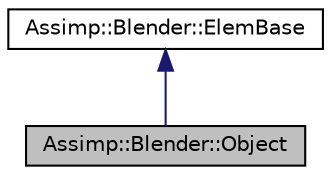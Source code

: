 digraph "Assimp::Blender::Object"
{
  edge [fontname="Helvetica",fontsize="10",labelfontname="Helvetica",labelfontsize="10"];
  node [fontname="Helvetica",fontsize="10",shape=record];
  Node1 [label="Assimp::Blender::Object",height=0.2,width=0.4,color="black", fillcolor="grey75", style="filled", fontcolor="black"];
  Node2 -> Node1 [dir="back",color="midnightblue",fontsize="10",style="solid"];
  Node2 [label="Assimp::Blender::ElemBase",height=0.2,width=0.4,color="black", fillcolor="white", style="filled",URL="$struct_assimp_1_1_blender_1_1_elem_base.html"];
}
